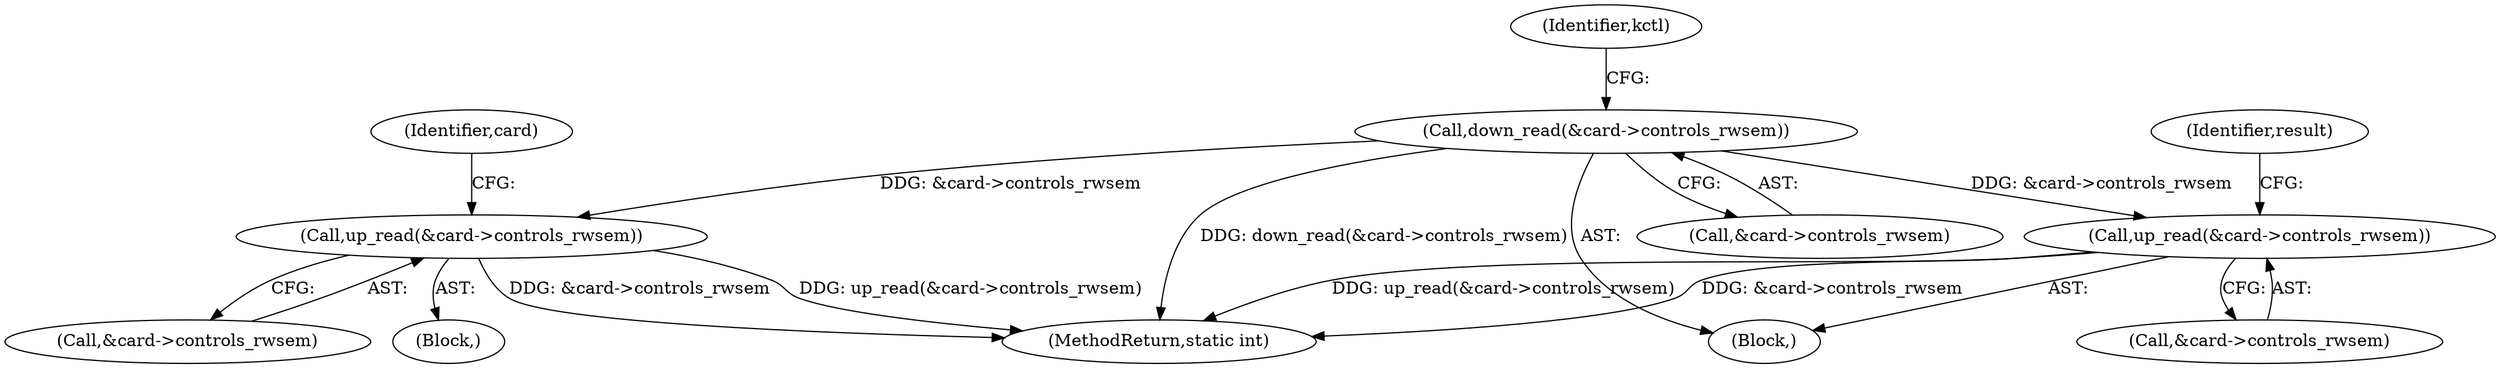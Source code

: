 digraph "0_linux_fd9f26e4eca5d08a27d12c0933fceef76ed9663d_0@API" {
"1000109" [label="(Call,down_read(&card->controls_rwsem))"];
"1000198" [label="(Call,up_read(&card->controls_rwsem))"];
"1000212" [label="(Call,up_read(&card->controls_rwsem))"];
"1000110" [label="(Call,&card->controls_rwsem)"];
"1000219" [label="(MethodReturn,static int)"];
"1000199" [label="(Call,&card->controls_rwsem)"];
"1000109" [label="(Call,down_read(&card->controls_rwsem))"];
"1000104" [label="(Block,)"];
"1000212" [label="(Call,up_read(&card->controls_rwsem))"];
"1000115" [label="(Identifier,kctl)"];
"1000204" [label="(Identifier,card)"];
"1000213" [label="(Call,&card->controls_rwsem)"];
"1000198" [label="(Call,up_read(&card->controls_rwsem))"];
"1000218" [label="(Identifier,result)"];
"1000197" [label="(Block,)"];
"1000109" -> "1000104"  [label="AST: "];
"1000109" -> "1000110"  [label="CFG: "];
"1000110" -> "1000109"  [label="AST: "];
"1000115" -> "1000109"  [label="CFG: "];
"1000109" -> "1000219"  [label="DDG: down_read(&card->controls_rwsem)"];
"1000109" -> "1000198"  [label="DDG: &card->controls_rwsem"];
"1000109" -> "1000212"  [label="DDG: &card->controls_rwsem"];
"1000198" -> "1000197"  [label="AST: "];
"1000198" -> "1000199"  [label="CFG: "];
"1000199" -> "1000198"  [label="AST: "];
"1000204" -> "1000198"  [label="CFG: "];
"1000198" -> "1000219"  [label="DDG: &card->controls_rwsem"];
"1000198" -> "1000219"  [label="DDG: up_read(&card->controls_rwsem)"];
"1000212" -> "1000104"  [label="AST: "];
"1000212" -> "1000213"  [label="CFG: "];
"1000213" -> "1000212"  [label="AST: "];
"1000218" -> "1000212"  [label="CFG: "];
"1000212" -> "1000219"  [label="DDG: up_read(&card->controls_rwsem)"];
"1000212" -> "1000219"  [label="DDG: &card->controls_rwsem"];
}
